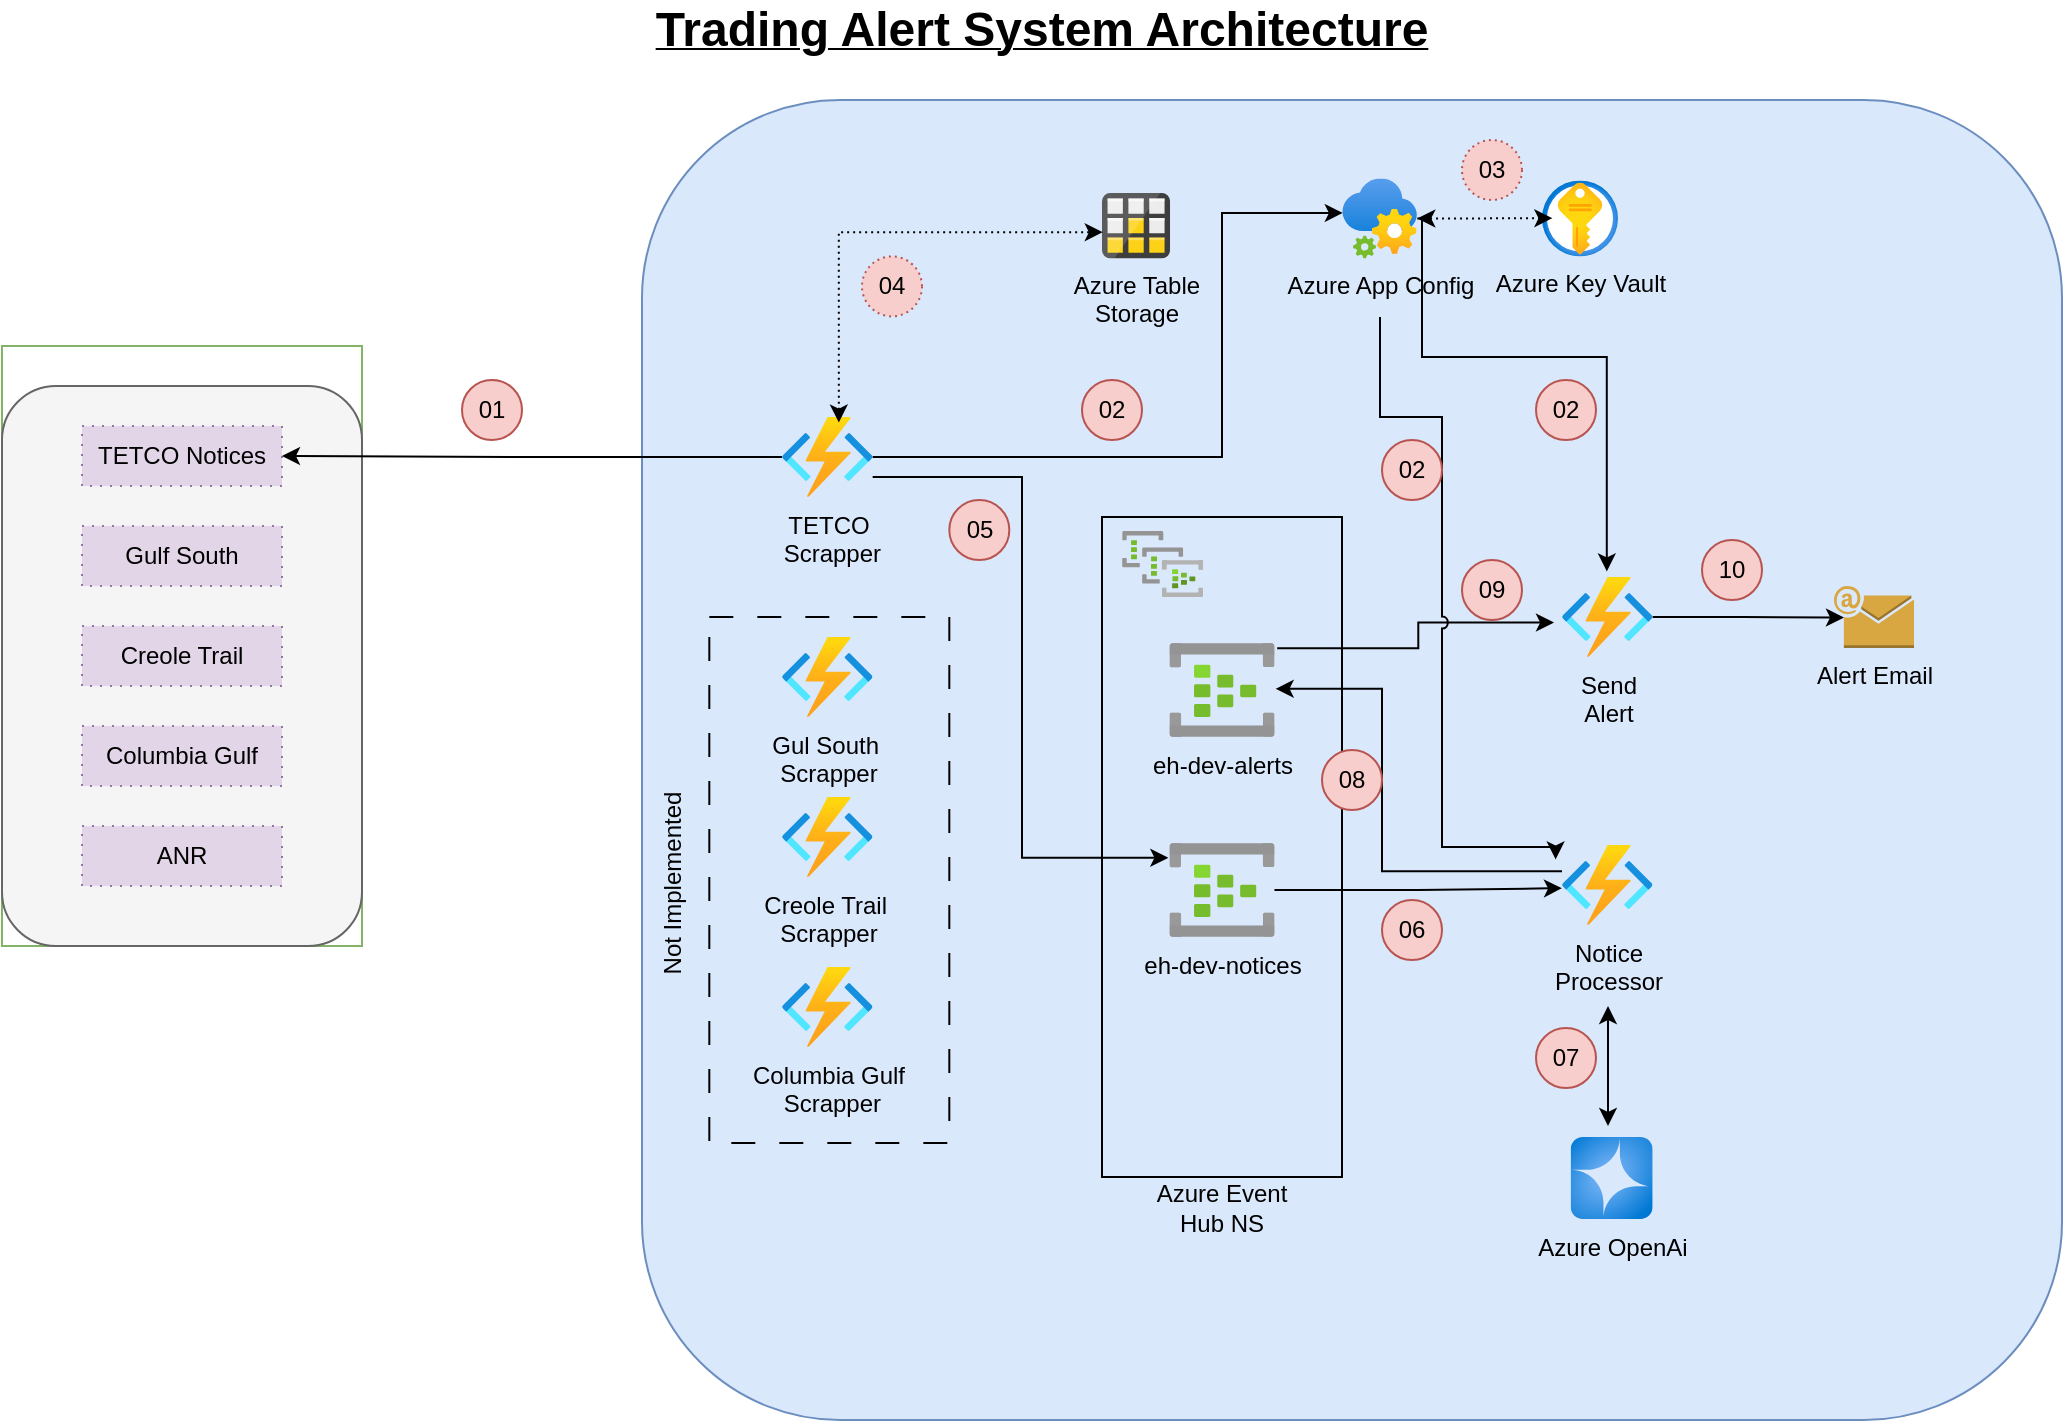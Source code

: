<mxfile version="26.2.2">
  <diagram name="Page-1" id="RVQJRuHQksFEm4ezxa5H">
    <mxGraphModel dx="2260" dy="914" grid="1" gridSize="10" guides="1" tooltips="1" connect="1" arrows="1" fold="1" page="1" pageScale="1" pageWidth="1100" pageHeight="850" math="0" shadow="0">
      <root>
        <mxCell id="0" />
        <mxCell id="1" parent="0" />
        <mxCell id="AoRexIDqb_YV46xOc668-8" value="" style="group;fillColor=none;strokeColor=#82b366;" vertex="1" connectable="0" parent="1">
          <mxGeometry x="30" y="203" width="180" height="300" as="geometry" />
        </mxCell>
        <mxCell id="AoRexIDqb_YV46xOc668-2" value="" style="rounded=1;whiteSpace=wrap;html=1;fillColor=#f5f5f5;fontColor=#333333;strokeColor=#666666;" vertex="1" parent="AoRexIDqb_YV46xOc668-8">
          <mxGeometry y="20" width="180" height="280" as="geometry" />
        </mxCell>
        <mxCell id="AoRexIDqb_YV46xOc668-3" value="TETCO Notices" style="text;html=1;align=center;verticalAlign=middle;whiteSpace=wrap;rounded=0;strokeColor=#9673a6;dashed=1;dashPattern=1 4;fillColor=#e1d5e7;" vertex="1" parent="AoRexIDqb_YV46xOc668-8">
          <mxGeometry x="40" y="40" width="100" height="30" as="geometry" />
        </mxCell>
        <mxCell id="AoRexIDqb_YV46xOc668-4" value="Gulf South" style="text;html=1;align=center;verticalAlign=middle;whiteSpace=wrap;rounded=0;strokeColor=#9673a6;dashed=1;dashPattern=1 4;fillColor=#e1d5e7;" vertex="1" parent="AoRexIDqb_YV46xOc668-8">
          <mxGeometry x="40" y="90" width="100" height="30" as="geometry" />
        </mxCell>
        <mxCell id="AoRexIDqb_YV46xOc668-6" value="Creole Trail" style="text;html=1;align=center;verticalAlign=middle;whiteSpace=wrap;rounded=0;strokeColor=#9673a6;dashed=1;dashPattern=1 4;fillColor=#e1d5e7;" vertex="1" parent="AoRexIDqb_YV46xOc668-8">
          <mxGeometry x="40" y="140" width="100" height="30" as="geometry" />
        </mxCell>
        <mxCell id="AoRexIDqb_YV46xOc668-7" value="Columbia Gulf" style="text;html=1;align=center;verticalAlign=middle;whiteSpace=wrap;rounded=0;strokeColor=#9673a6;dashed=1;dashPattern=1 4;fillColor=#e1d5e7;" vertex="1" parent="AoRexIDqb_YV46xOc668-8">
          <mxGeometry x="40" y="190" width="100" height="30" as="geometry" />
        </mxCell>
        <mxCell id="AoRexIDqb_YV46xOc668-5" value="ANR" style="text;html=1;align=center;verticalAlign=middle;whiteSpace=wrap;rounded=0;strokeColor=#9673a6;dashed=1;dashPattern=1 4;fillColor=#e1d5e7;" vertex="1" parent="AoRexIDqb_YV46xOc668-8">
          <mxGeometry x="40" y="240" width="100" height="30" as="geometry" />
        </mxCell>
        <mxCell id="AoRexIDqb_YV46xOc668-50" value="" style="group" vertex="1" connectable="0" parent="1">
          <mxGeometry x="350" y="80" width="710" height="660" as="geometry" />
        </mxCell>
        <mxCell id="AoRexIDqb_YV46xOc668-1" value="" style="rounded=1;whiteSpace=wrap;html=1;fillColor=#dae8fc;strokeColor=#6c8ebf;" vertex="1" parent="AoRexIDqb_YV46xOc668-50">
          <mxGeometry width="710" height="660" as="geometry" />
        </mxCell>
        <mxCell id="AoRexIDqb_YV46xOc668-21" value="" style="group" vertex="1" connectable="0" parent="AoRexIDqb_YV46xOc668-50">
          <mxGeometry x="230" y="208.5" width="120" height="360" as="geometry" />
        </mxCell>
        <mxCell id="AoRexIDqb_YV46xOc668-20" value="" style="group" vertex="1" connectable="0" parent="AoRexIDqb_YV46xOc668-21">
          <mxGeometry width="120" height="360" as="geometry" />
        </mxCell>
        <mxCell id="AoRexIDqb_YV46xOc668-18" value="" style="rounded=0;whiteSpace=wrap;html=1;fillColor=none;" vertex="1" parent="AoRexIDqb_YV46xOc668-20">
          <mxGeometry width="120" height="330" as="geometry" />
        </mxCell>
        <mxCell id="AoRexIDqb_YV46xOc668-19" value="Azure Event Hub NS" style="text;html=1;align=center;verticalAlign=middle;whiteSpace=wrap;rounded=0;" vertex="1" parent="AoRexIDqb_YV46xOc668-20">
          <mxGeometry x="15" y="330" width="90" height="30" as="geometry" />
        </mxCell>
        <mxCell id="AoRexIDqb_YV46xOc668-22" value="eh-dev-alerts" style="image;aspect=fixed;html=1;points=[];align=center;fontSize=12;image=img/lib/azure2/iot/Event_Hubs.svg;labelBackgroundColor=none;" vertex="1" parent="AoRexIDqb_YV46xOc668-20">
          <mxGeometry x="33.76" y="63" width="52.48" height="47" as="geometry" />
        </mxCell>
        <mxCell id="AoRexIDqb_YV46xOc668-23" value="eh-dev-notices" style="image;aspect=fixed;html=1;points=[];align=center;fontSize=12;image=img/lib/azure2/iot/Event_Hubs.svg;labelBackgroundColor=none;" vertex="1" parent="AoRexIDqb_YV46xOc668-20">
          <mxGeometry x="33.76" y="163" width="52.48" height="47" as="geometry" />
        </mxCell>
        <mxCell id="AoRexIDqb_YV46xOc668-17" value="" style="image;aspect=fixed;html=1;points=[];align=center;fontSize=12;image=img/lib/azure2/analytics/Event_Hub_Clusters.svg;" vertex="1" parent="AoRexIDqb_YV46xOc668-21">
          <mxGeometry x="10" y="7" width="40.62" height="33" as="geometry" />
        </mxCell>
        <mxCell id="AoRexIDqb_YV46xOc668-26" value="Azure OpenAi" style="image;aspect=fixed;html=1;points=[];align=center;fontSize=12;image=img/lib/azure2/ai_machine_learning/Azure_OpenAI.svg;labelBackgroundColor=none;" vertex="1" parent="AoRexIDqb_YV46xOc668-50">
          <mxGeometry x="464.33" y="518.5" width="41" height="41" as="geometry" />
        </mxCell>
        <mxCell id="AoRexIDqb_YV46xOc668-27" value="Azure App Config" style="image;aspect=fixed;html=1;points=[];align=center;fontSize=12;image=img/lib/azure2/integration/App_Configuration.svg;labelBackgroundColor=none;" vertex="1" parent="AoRexIDqb_YV46xOc668-50">
          <mxGeometry x="350" y="39.2" width="37.65" height="40" as="geometry" />
        </mxCell>
        <mxCell id="AoRexIDqb_YV46xOc668-28" value="Azure Key Vault" style="image;aspect=fixed;html=1;points=[];align=center;fontSize=12;image=img/lib/azure2/security/Key_Vaults.svg;labelBackgroundColor=none;" vertex="1" parent="AoRexIDqb_YV46xOc668-50">
          <mxGeometry x="450" y="40.2" width="38" height="38" as="geometry" />
        </mxCell>
        <mxCell id="AoRexIDqb_YV46xOc668-29" value="Azure Table&lt;div&gt;Storage&lt;/div&gt;" style="image;sketch=0;aspect=fixed;html=1;points=[];align=center;fontSize=12;image=img/lib/mscae/Table_Storage.svg;labelBackgroundColor=none;" vertex="1" parent="AoRexIDqb_YV46xOc668-50">
          <mxGeometry x="230" y="46.5" width="34.06" height="32.7" as="geometry" />
        </mxCell>
        <mxCell id="AoRexIDqb_YV46xOc668-30" value="" style="group" vertex="1" connectable="0" parent="AoRexIDqb_YV46xOc668-50">
          <mxGeometry y="158.5" width="153.66" height="363" as="geometry" />
        </mxCell>
        <mxCell id="AoRexIDqb_YV46xOc668-9" value="TETCO&lt;div&gt;&amp;nbsp;Scrapper&lt;/div&gt;" style="image;aspect=fixed;html=1;points=[];align=center;fontSize=12;image=img/lib/azure2/iot/Function_Apps.svg;imageBackground=none;labelBackgroundColor=none;" vertex="1" parent="AoRexIDqb_YV46xOc668-30">
          <mxGeometry x="70" width="45.33" height="40" as="geometry" />
        </mxCell>
        <mxCell id="AoRexIDqb_YV46xOc668-25" value="" style="group" vertex="1" connectable="0" parent="AoRexIDqb_YV46xOc668-30">
          <mxGeometry y="100" width="153.66" height="263" as="geometry" />
        </mxCell>
        <mxCell id="AoRexIDqb_YV46xOc668-16" value="Not Implemented" style="text;html=1;align=center;verticalAlign=middle;whiteSpace=wrap;rounded=0;rotation=-90;" vertex="1" parent="AoRexIDqb_YV46xOc668-25">
          <mxGeometry x="-40" y="118" width="110" height="30" as="geometry" />
        </mxCell>
        <mxCell id="AoRexIDqb_YV46xOc668-24" value="" style="group" vertex="1" connectable="0" parent="AoRexIDqb_YV46xOc668-25">
          <mxGeometry x="33.66" width="120" height="263" as="geometry" />
        </mxCell>
        <mxCell id="AoRexIDqb_YV46xOc668-15" value="" style="rounded=0;whiteSpace=wrap;html=1;fillColor=none;dashed=1;dashPattern=12 12;" vertex="1" parent="AoRexIDqb_YV46xOc668-24">
          <mxGeometry width="120" height="263" as="geometry" />
        </mxCell>
        <mxCell id="AoRexIDqb_YV46xOc668-11" value="Gul South&amp;nbsp;&lt;div&gt;Scrapper&lt;/div&gt;" style="image;aspect=fixed;html=1;points=[];align=center;fontSize=12;image=img/lib/azure2/iot/Function_Apps.svg;imageBackground=none;labelBackgroundColor=none;" vertex="1" parent="AoRexIDqb_YV46xOc668-24">
          <mxGeometry x="36.34" y="10" width="45.33" height="40" as="geometry" />
        </mxCell>
        <mxCell id="AoRexIDqb_YV46xOc668-12" value="Creole Trail&amp;nbsp;&lt;div&gt;Scrapper&lt;/div&gt;" style="image;aspect=fixed;html=1;points=[];align=center;fontSize=12;image=img/lib/azure2/iot/Function_Apps.svg;imageBackground=none;labelBackgroundColor=none;" vertex="1" parent="AoRexIDqb_YV46xOc668-24">
          <mxGeometry x="36.34" y="90" width="45.33" height="40" as="geometry" />
        </mxCell>
        <mxCell id="AoRexIDqb_YV46xOc668-13" value="Columbia Gulf&lt;div&gt;&amp;nbsp;Scrapper&lt;/div&gt;" style="image;aspect=fixed;html=1;points=[];align=center;fontSize=12;image=img/lib/azure2/iot/Function_Apps.svg;imageBackground=none;labelBackgroundColor=none;" vertex="1" parent="AoRexIDqb_YV46xOc668-24">
          <mxGeometry x="36.34" y="175" width="45.33" height="40" as="geometry" />
        </mxCell>
        <mxCell id="AoRexIDqb_YV46xOc668-31" style="edgeStyle=orthogonalEdgeStyle;rounded=0;orthogonalLoop=1;jettySize=auto;html=1;entryX=0.012;entryY=0.599;entryDx=0;entryDy=0;entryPerimeter=0;exitX=0.627;exitY=0.07;exitDx=0;exitDy=0;exitPerimeter=0;startArrow=classic;startFill=1;dashed=1;dashPattern=1 2;" edge="1" parent="AoRexIDqb_YV46xOc668-50" source="AoRexIDqb_YV46xOc668-9" target="AoRexIDqb_YV46xOc668-29">
          <mxGeometry relative="1" as="geometry">
            <Array as="points">
              <mxPoint x="98" y="66.5" />
            </Array>
          </mxGeometry>
        </mxCell>
        <mxCell id="AoRexIDqb_YV46xOc668-32" style="edgeStyle=orthogonalEdgeStyle;rounded=0;orthogonalLoop=1;jettySize=auto;html=1;entryX=0.011;entryY=0.432;entryDx=0;entryDy=0;entryPerimeter=0;" edge="1" parent="AoRexIDqb_YV46xOc668-50" source="AoRexIDqb_YV46xOc668-9" target="AoRexIDqb_YV46xOc668-27">
          <mxGeometry relative="1" as="geometry">
            <Array as="points">
              <mxPoint x="290" y="178.5" />
              <mxPoint x="290" y="56.5" />
            </Array>
          </mxGeometry>
        </mxCell>
        <mxCell id="AoRexIDqb_YV46xOc668-33" style="edgeStyle=orthogonalEdgeStyle;rounded=0;orthogonalLoop=1;jettySize=auto;html=1;entryX=0.137;entryY=0.497;entryDx=0;entryDy=0;entryPerimeter=0;startArrow=classic;startFill=1;dashed=1;dashPattern=1 2;" edge="1" parent="AoRexIDqb_YV46xOc668-50" source="AoRexIDqb_YV46xOc668-27" target="AoRexIDqb_YV46xOc668-28">
          <mxGeometry relative="1" as="geometry" />
        </mxCell>
        <mxCell id="AoRexIDqb_YV46xOc668-35" style="edgeStyle=orthogonalEdgeStyle;rounded=0;orthogonalLoop=1;jettySize=auto;html=1;entryX=-0.011;entryY=0.157;entryDx=0;entryDy=0;entryPerimeter=0;" edge="1" parent="AoRexIDqb_YV46xOc668-50" source="AoRexIDqb_YV46xOc668-9" target="AoRexIDqb_YV46xOc668-23">
          <mxGeometry relative="1" as="geometry">
            <Array as="points">
              <mxPoint x="190" y="188.5" />
              <mxPoint x="190" y="378.5" />
            </Array>
          </mxGeometry>
        </mxCell>
        <mxCell id="AoRexIDqb_YV46xOc668-36" value="Notice&lt;div&gt;Processor&lt;/div&gt;" style="image;aspect=fixed;html=1;points=[];align=center;fontSize=12;image=img/lib/azure2/iot/Function_Apps.svg;imageBackground=none;labelBackgroundColor=none;" vertex="1" parent="AoRexIDqb_YV46xOc668-50">
          <mxGeometry x="460" y="372.5" width="45.33" height="40" as="geometry" />
        </mxCell>
        <mxCell id="AoRexIDqb_YV46xOc668-37" value="Send&lt;div&gt;Alert&lt;/div&gt;" style="image;aspect=fixed;html=1;points=[];align=center;fontSize=12;image=img/lib/azure2/iot/Function_Apps.svg;imageBackground=none;labelBackgroundColor=none;" vertex="1" parent="AoRexIDqb_YV46xOc668-50">
          <mxGeometry x="460" y="238.5" width="45.33" height="40" as="geometry" />
        </mxCell>
        <mxCell id="AoRexIDqb_YV46xOc668-39" style="edgeStyle=orthogonalEdgeStyle;rounded=0;orthogonalLoop=1;jettySize=auto;html=1;entryX=0;entryY=0.54;entryDx=0;entryDy=0;entryPerimeter=0;" edge="1" parent="AoRexIDqb_YV46xOc668-50" source="AoRexIDqb_YV46xOc668-23" target="AoRexIDqb_YV46xOc668-36">
          <mxGeometry relative="1" as="geometry" />
        </mxCell>
        <mxCell id="AoRexIDqb_YV46xOc668-41" style="edgeStyle=orthogonalEdgeStyle;rounded=0;orthogonalLoop=1;jettySize=auto;html=1;entryX=1.011;entryY=0.634;entryDx=0;entryDy=0;entryPerimeter=0;" edge="1" parent="AoRexIDqb_YV46xOc668-50">
          <mxGeometry relative="1" as="geometry">
            <mxPoint x="460" y="385.6" as="sourcePoint" />
            <mxPoint x="316.817" y="294.398" as="targetPoint" />
            <Array as="points">
              <mxPoint x="370" y="385.5" />
              <mxPoint x="370" y="294.5" />
            </Array>
          </mxGeometry>
        </mxCell>
        <mxCell id="AoRexIDqb_YV46xOc668-42" style="edgeStyle=orthogonalEdgeStyle;rounded=0;orthogonalLoop=1;jettySize=auto;html=1;entryX=-0.088;entryY=0.57;entryDx=0;entryDy=0;entryPerimeter=0;exitX=1.026;exitY=0.055;exitDx=0;exitDy=0;exitPerimeter=0;" edge="1" parent="AoRexIDqb_YV46xOc668-50" source="AoRexIDqb_YV46xOc668-22" target="AoRexIDqb_YV46xOc668-37">
          <mxGeometry relative="1" as="geometry" />
        </mxCell>
        <mxCell id="AoRexIDqb_YV46xOc668-43" style="edgeStyle=orthogonalEdgeStyle;rounded=0;orthogonalLoop=1;jettySize=auto;html=1;entryX=0.494;entryY=-0.07;entryDx=0;entryDy=0;entryPerimeter=0;" edge="1" parent="AoRexIDqb_YV46xOc668-50" source="AoRexIDqb_YV46xOc668-27" target="AoRexIDqb_YV46xOc668-37">
          <mxGeometry relative="1" as="geometry">
            <Array as="points">
              <mxPoint x="390" y="59.5" />
              <mxPoint x="390" y="128.5" />
              <mxPoint x="482" y="128.5" />
            </Array>
          </mxGeometry>
        </mxCell>
        <mxCell id="AoRexIDqb_YV46xOc668-44" style="edgeStyle=orthogonalEdgeStyle;rounded=0;orthogonalLoop=1;jettySize=auto;html=1;entryX=-0.071;entryY=0.18;entryDx=0;entryDy=0;entryPerimeter=0;flowAnimation=0;jumpStyle=arc;" edge="1" parent="AoRexIDqb_YV46xOc668-50" target="AoRexIDqb_YV46xOc668-36">
          <mxGeometry relative="1" as="geometry">
            <mxPoint x="369" y="108.5" as="sourcePoint" />
            <Array as="points">
              <mxPoint x="369" y="158.5" />
              <mxPoint x="400" y="158.5" />
              <mxPoint x="400" y="373.5" />
              <mxPoint x="457" y="373.5" />
            </Array>
          </mxGeometry>
        </mxCell>
        <mxCell id="AoRexIDqb_YV46xOc668-45" style="edgeStyle=orthogonalEdgeStyle;rounded=0;orthogonalLoop=1;jettySize=auto;html=1;startArrow=classic;startFill=1;" edge="1" parent="AoRexIDqb_YV46xOc668-50">
          <mxGeometry relative="1" as="geometry">
            <mxPoint x="483" y="453" as="sourcePoint" />
            <mxPoint x="483" y="513" as="targetPoint" />
          </mxGeometry>
        </mxCell>
        <mxCell id="AoRexIDqb_YV46xOc668-46" value="Alert Email" style="outlineConnect=0;dashed=0;verticalLabelPosition=bottom;verticalAlign=top;align=center;html=1;shape=mxgraph.aws3.email;fillColor=#D9A741;gradientColor=none;" vertex="1" parent="AoRexIDqb_YV46xOc668-50">
          <mxGeometry x="596" y="243" width="40" height="31" as="geometry" />
        </mxCell>
        <mxCell id="AoRexIDqb_YV46xOc668-47" style="edgeStyle=orthogonalEdgeStyle;rounded=0;orthogonalLoop=1;jettySize=auto;html=1;entryX=0.125;entryY=0.51;entryDx=0;entryDy=0;entryPerimeter=0;" edge="1" parent="AoRexIDqb_YV46xOc668-50" source="AoRexIDqb_YV46xOc668-37" target="AoRexIDqb_YV46xOc668-46">
          <mxGeometry relative="1" as="geometry" />
        </mxCell>
        <mxCell id="AoRexIDqb_YV46xOc668-55" value="02" style="ellipse;whiteSpace=wrap;html=1;aspect=fixed;fillColor=#f8cecc;strokeColor=#b85450;" vertex="1" parent="AoRexIDqb_YV46xOc668-50">
          <mxGeometry x="220" y="140" width="30" height="30" as="geometry" />
        </mxCell>
        <mxCell id="AoRexIDqb_YV46xOc668-57" value="05" style="ellipse;whiteSpace=wrap;html=1;aspect=fixed;fillColor=#f8cecc;strokeColor=#b85450;" vertex="1" parent="AoRexIDqb_YV46xOc668-50">
          <mxGeometry x="153.66" y="200" width="30" height="30" as="geometry" />
        </mxCell>
        <mxCell id="AoRexIDqb_YV46xOc668-59" value="04" style="ellipse;whiteSpace=wrap;html=1;aspect=fixed;fillColor=#f8cecc;strokeColor=#b85450;dashed=1;dashPattern=1 2;" vertex="1" parent="AoRexIDqb_YV46xOc668-50">
          <mxGeometry x="110" y="78.2" width="30" height="30" as="geometry" />
        </mxCell>
        <mxCell id="AoRexIDqb_YV46xOc668-60" value="03" style="ellipse;whiteSpace=wrap;html=1;aspect=fixed;fillColor=#f8cecc;strokeColor=#b85450;dashed=1;dashPattern=1 2;" vertex="1" parent="AoRexIDqb_YV46xOc668-50">
          <mxGeometry x="410" y="20" width="30" height="30" as="geometry" />
        </mxCell>
        <mxCell id="AoRexIDqb_YV46xOc668-61" value="06" style="ellipse;whiteSpace=wrap;html=1;aspect=fixed;fillColor=#f8cecc;strokeColor=#b85450;" vertex="1" parent="AoRexIDqb_YV46xOc668-50">
          <mxGeometry x="370" y="400" width="30" height="30" as="geometry" />
        </mxCell>
        <mxCell id="AoRexIDqb_YV46xOc668-62" value="07" style="ellipse;whiteSpace=wrap;html=1;aspect=fixed;fillColor=#f8cecc;strokeColor=#b85450;" vertex="1" parent="AoRexIDqb_YV46xOc668-50">
          <mxGeometry x="447" y="464" width="30" height="30" as="geometry" />
        </mxCell>
        <mxCell id="AoRexIDqb_YV46xOc668-63" value="08" style="ellipse;whiteSpace=wrap;html=1;aspect=fixed;fillColor=#f8cecc;strokeColor=#b85450;" vertex="1" parent="AoRexIDqb_YV46xOc668-50">
          <mxGeometry x="340" y="325" width="30" height="30" as="geometry" />
        </mxCell>
        <mxCell id="AoRexIDqb_YV46xOc668-64" value="02" style="ellipse;whiteSpace=wrap;html=1;aspect=fixed;fillColor=#f8cecc;strokeColor=#b85450;" vertex="1" parent="AoRexIDqb_YV46xOc668-50">
          <mxGeometry x="370" y="170" width="30" height="30" as="geometry" />
        </mxCell>
        <mxCell id="AoRexIDqb_YV46xOc668-65" value="02" style="ellipse;whiteSpace=wrap;html=1;aspect=fixed;fillColor=#f8cecc;strokeColor=#b85450;" vertex="1" parent="AoRexIDqb_YV46xOc668-50">
          <mxGeometry x="447" y="140" width="30" height="30" as="geometry" />
        </mxCell>
        <mxCell id="AoRexIDqb_YV46xOc668-66" value="09" style="ellipse;whiteSpace=wrap;html=1;aspect=fixed;fillColor=#f8cecc;strokeColor=#b85450;" vertex="1" parent="AoRexIDqb_YV46xOc668-50">
          <mxGeometry x="410" y="230" width="30" height="30" as="geometry" />
        </mxCell>
        <mxCell id="AoRexIDqb_YV46xOc668-67" value="10" style="ellipse;whiteSpace=wrap;html=1;aspect=fixed;fillColor=#f8cecc;strokeColor=#b85450;" vertex="1" parent="AoRexIDqb_YV46xOc668-50">
          <mxGeometry x="530" y="220" width="30" height="30" as="geometry" />
        </mxCell>
        <mxCell id="AoRexIDqb_YV46xOc668-48" style="edgeStyle=orthogonalEdgeStyle;rounded=0;orthogonalLoop=1;jettySize=auto;html=1;entryX=1;entryY=0.5;entryDx=0;entryDy=0;" edge="1" parent="1" source="AoRexIDqb_YV46xOc668-9" target="AoRexIDqb_YV46xOc668-3">
          <mxGeometry relative="1" as="geometry" />
        </mxCell>
        <mxCell id="AoRexIDqb_YV46xOc668-51" value="&lt;b&gt;&lt;u&gt;&lt;font style=&quot;font-size: 24px;&quot;&gt;Trading Alert System Architecture&lt;/font&gt;&lt;/u&gt;&lt;/b&gt;" style="text;html=1;align=center;verticalAlign=middle;whiteSpace=wrap;rounded=0;" vertex="1" parent="1">
          <mxGeometry x="340" y="30" width="420" height="30" as="geometry" />
        </mxCell>
        <mxCell id="AoRexIDqb_YV46xOc668-53" value="01" style="ellipse;whiteSpace=wrap;html=1;aspect=fixed;fillColor=#f8cecc;strokeColor=#b85450;" vertex="1" parent="1">
          <mxGeometry x="260" y="220" width="30" height="30" as="geometry" />
        </mxCell>
      </root>
    </mxGraphModel>
  </diagram>
</mxfile>
